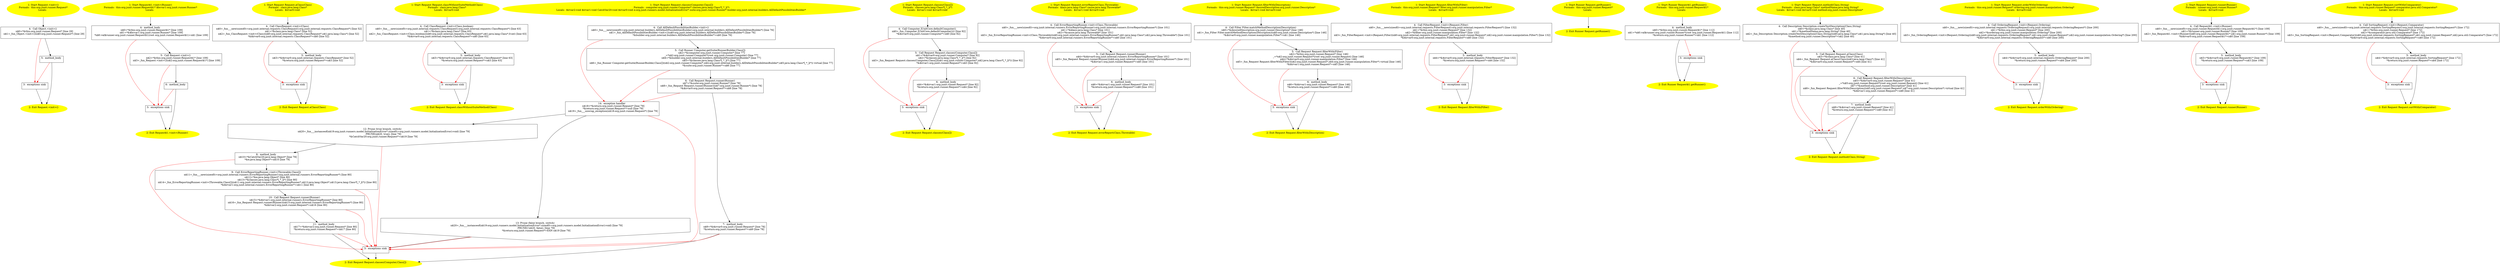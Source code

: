 /* @generated */
digraph cfg {
"org.junit.runner.Request.<init>().9591830b0f8047d96824722a472c6135_1" [label="1: Start Request.<init>()\nFormals:  this:org.junit.runner.Request*\nLocals:  \n  " color=yellow style=filled]
	

	 "org.junit.runner.Request.<init>().9591830b0f8047d96824722a472c6135_1" -> "org.junit.runner.Request.<init>().9591830b0f8047d96824722a472c6135_4" ;
"org.junit.runner.Request.<init>().9591830b0f8047d96824722a472c6135_2" [label="2: Exit Request.<init>() \n  " color=yellow style=filled]
	

"org.junit.runner.Request.<init>().9591830b0f8047d96824722a472c6135_3" [label="3:  exceptions sink \n  " shape="box"]
	

	 "org.junit.runner.Request.<init>().9591830b0f8047d96824722a472c6135_3" -> "org.junit.runner.Request.<init>().9591830b0f8047d96824722a472c6135_2" ;
"org.junit.runner.Request.<init>().9591830b0f8047d96824722a472c6135_4" [label="4:  Call Object.<init>() \n   n$0=*&this:org.junit.runner.Request* [line 29]\n  n$1=_fun_Object.<init>()(n$0:org.junit.runner.Request*) [line 29]\n " shape="box"]
	

	 "org.junit.runner.Request.<init>().9591830b0f8047d96824722a472c6135_4" -> "org.junit.runner.Request.<init>().9591830b0f8047d96824722a472c6135_5" ;
	 "org.junit.runner.Request.<init>().9591830b0f8047d96824722a472c6135_4" -> "org.junit.runner.Request.<init>().9591830b0f8047d96824722a472c6135_3" [color="red" ];
"org.junit.runner.Request.<init>().9591830b0f8047d96824722a472c6135_5" [label="5:  method_body \n  " shape="box"]
	

	 "org.junit.runner.Request.<init>().9591830b0f8047d96824722a472c6135_5" -> "org.junit.runner.Request.<init>().9591830b0f8047d96824722a472c6135_2" ;
	 "org.junit.runner.Request.<init>().9591830b0f8047d96824722a472c6135_5" -> "org.junit.runner.Request.<init>().9591830b0f8047d96824722a472c6135_3" [color="red" ];
"org.junit.runner.Request$1.<init>(org.junit.runner.Runner).1b882b474908147868f5cb04ed413461_1" [label="1: Start Request$1.<init>(Runner)\nFormals:  this:org.junit.runner.Request$1* $bcvar1:org.junit.runner.Runner*\nLocals:  \n  " color=yellow style=filled]
	

	 "org.junit.runner.Request$1.<init>(org.junit.runner.Runner).1b882b474908147868f5cb04ed413461_1" -> "org.junit.runner.Request$1.<init>(org.junit.runner.Runner).1b882b474908147868f5cb04ed413461_4" ;
"org.junit.runner.Request$1.<init>(org.junit.runner.Runner).1b882b474908147868f5cb04ed413461_2" [label="2: Exit Request$1.<init>(Runner) \n  " color=yellow style=filled]
	

"org.junit.runner.Request$1.<init>(org.junit.runner.Runner).1b882b474908147868f5cb04ed413461_3" [label="3:  exceptions sink \n  " shape="box"]
	

	 "org.junit.runner.Request$1.<init>(org.junit.runner.Runner).1b882b474908147868f5cb04ed413461_3" -> "org.junit.runner.Request$1.<init>(org.junit.runner.Runner).1b882b474908147868f5cb04ed413461_2" ;
"org.junit.runner.Request$1.<init>(org.junit.runner.Runner).1b882b474908147868f5cb04ed413461_4" [label="4:  method_body \n   n$0=*&this:org.junit.runner.Request$1* [line 109]\n  n$1=*&$bcvar1:org.junit.runner.Runner* [line 109]\n  *n$0.val$runner:org.junit.runner.Request$1(root org.junit.runner.Request$1)=n$1 [line 109]\n " shape="box"]
	

	 "org.junit.runner.Request$1.<init>(org.junit.runner.Runner).1b882b474908147868f5cb04ed413461_4" -> "org.junit.runner.Request$1.<init>(org.junit.runner.Runner).1b882b474908147868f5cb04ed413461_5" ;
	 "org.junit.runner.Request$1.<init>(org.junit.runner.Runner).1b882b474908147868f5cb04ed413461_4" -> "org.junit.runner.Request$1.<init>(org.junit.runner.Runner).1b882b474908147868f5cb04ed413461_3" [color="red" ];
"org.junit.runner.Request$1.<init>(org.junit.runner.Runner).1b882b474908147868f5cb04ed413461_5" [label="5:  Call Request.<init>() \n   n$2=*&this:org.junit.runner.Request$1* [line 109]\n  n$3=_fun_Request.<init>()(n$2:org.junit.runner.Request$1*) [line 109]\n " shape="box"]
	

	 "org.junit.runner.Request$1.<init>(org.junit.runner.Runner).1b882b474908147868f5cb04ed413461_5" -> "org.junit.runner.Request$1.<init>(org.junit.runner.Runner).1b882b474908147868f5cb04ed413461_6" ;
	 "org.junit.runner.Request$1.<init>(org.junit.runner.Runner).1b882b474908147868f5cb04ed413461_5" -> "org.junit.runner.Request$1.<init>(org.junit.runner.Runner).1b882b474908147868f5cb04ed413461_3" [color="red" ];
"org.junit.runner.Request$1.<init>(org.junit.runner.Runner).1b882b474908147868f5cb04ed413461_6" [label="6:  method_body \n  " shape="box"]
	

	 "org.junit.runner.Request$1.<init>(org.junit.runner.Runner).1b882b474908147868f5cb04ed413461_6" -> "org.junit.runner.Request$1.<init>(org.junit.runner.Runner).1b882b474908147868f5cb04ed413461_2" ;
	 "org.junit.runner.Request$1.<init>(org.junit.runner.Runner).1b882b474908147868f5cb04ed413461_6" -> "org.junit.runner.Request$1.<init>(org.junit.runner.Runner).1b882b474908147868f5cb04ed413461_3" [color="red" ];
"org.junit.runner.Request.aClass(java.lang.Class):org.junit.runner.Request.929df351f5f1de152e0250c26ba36f46_1" [label="1: Start Request Request.aClass(Class)\nFormals:  clazz:java.lang.Class*\nLocals:  $irvar0:void \n  " color=yellow style=filled]
	

	 "org.junit.runner.Request.aClass(java.lang.Class):org.junit.runner.Request.929df351f5f1de152e0250c26ba36f46_1" -> "org.junit.runner.Request.aClass(java.lang.Class):org.junit.runner.Request.929df351f5f1de152e0250c26ba36f46_4" ;
"org.junit.runner.Request.aClass(java.lang.Class):org.junit.runner.Request.929df351f5f1de152e0250c26ba36f46_2" [label="2: Exit Request Request.aClass(Class) \n  " color=yellow style=filled]
	

"org.junit.runner.Request.aClass(java.lang.Class):org.junit.runner.Request.929df351f5f1de152e0250c26ba36f46_3" [label="3:  exceptions sink \n  " shape="box"]
	

	 "org.junit.runner.Request.aClass(java.lang.Class):org.junit.runner.Request.929df351f5f1de152e0250c26ba36f46_3" -> "org.junit.runner.Request.aClass(java.lang.Class):org.junit.runner.Request.929df351f5f1de152e0250c26ba36f46_2" ;
"org.junit.runner.Request.aClass(java.lang.Class):org.junit.runner.Request.929df351f5f1de152e0250c26ba36f46_4" [label="4:  Call ClassRequest.<init>(Class) \n   n$0=_fun___new(sizeof(t=org.junit.internal.requests.ClassRequest):org.junit.internal.requests.ClassRequest*) [line 52]\n  n$1=*&clazz:java.lang.Class* [line 52]\n  n$2=_fun_ClassRequest.<init>(Class)(n$0:org.junit.internal.requests.ClassRequest*,n$1:java.lang.Class*) [line 52]\n  *&$irvar0:org.junit.internal.requests.ClassRequest*=n$0 [line 52]\n " shape="box"]
	

	 "org.junit.runner.Request.aClass(java.lang.Class):org.junit.runner.Request.929df351f5f1de152e0250c26ba36f46_4" -> "org.junit.runner.Request.aClass(java.lang.Class):org.junit.runner.Request.929df351f5f1de152e0250c26ba36f46_5" ;
	 "org.junit.runner.Request.aClass(java.lang.Class):org.junit.runner.Request.929df351f5f1de152e0250c26ba36f46_4" -> "org.junit.runner.Request.aClass(java.lang.Class):org.junit.runner.Request.929df351f5f1de152e0250c26ba36f46_3" [color="red" ];
"org.junit.runner.Request.aClass(java.lang.Class):org.junit.runner.Request.929df351f5f1de152e0250c26ba36f46_5" [label="5:  method_body \n   n$3=*&$irvar0:org.junit.internal.requests.ClassRequest* [line 52]\n  *&return:org.junit.runner.Request*=n$3 [line 52]\n " shape="box"]
	

	 "org.junit.runner.Request.aClass(java.lang.Class):org.junit.runner.Request.929df351f5f1de152e0250c26ba36f46_5" -> "org.junit.runner.Request.aClass(java.lang.Class):org.junit.runner.Request.929df351f5f1de152e0250c26ba36f46_2" ;
	 "org.junit.runner.Request.aClass(java.lang.Class):org.junit.runner.Request.929df351f5f1de152e0250c26ba36f46_5" -> "org.junit.runner.Request.aClass(java.lang.Class):org.junit.runner.Request.929df351f5f1de152e0250c26ba36f46_3" [color="red" ];
"org.junit.runner.Request.classWithoutSuiteMethod(java.lang.Class):org.junit.runner.Request.8d27d0c02e32132f90f3779d321d02a5_1" [label="1: Start Request Request.classWithoutSuiteMethod(Class)\nFormals:  clazz:java.lang.Class*\nLocals:  $irvar0:void \n  " color=yellow style=filled]
	

	 "org.junit.runner.Request.classWithoutSuiteMethod(java.lang.Class):org.junit.runner.Request.8d27d0c02e32132f90f3779d321d02a5_1" -> "org.junit.runner.Request.classWithoutSuiteMethod(java.lang.Class):org.junit.runner.Request.8d27d0c02e32132f90f3779d321d02a5_4" ;
"org.junit.runner.Request.classWithoutSuiteMethod(java.lang.Class):org.junit.runner.Request.8d27d0c02e32132f90f3779d321d02a5_2" [label="2: Exit Request Request.classWithoutSuiteMethod(Class) \n  " color=yellow style=filled]
	

"org.junit.runner.Request.classWithoutSuiteMethod(java.lang.Class):org.junit.runner.Request.8d27d0c02e32132f90f3779d321d02a5_3" [label="3:  exceptions sink \n  " shape="box"]
	

	 "org.junit.runner.Request.classWithoutSuiteMethod(java.lang.Class):org.junit.runner.Request.8d27d0c02e32132f90f3779d321d02a5_3" -> "org.junit.runner.Request.classWithoutSuiteMethod(java.lang.Class):org.junit.runner.Request.8d27d0c02e32132f90f3779d321d02a5_2" ;
"org.junit.runner.Request.classWithoutSuiteMethod(java.lang.Class):org.junit.runner.Request.8d27d0c02e32132f90f3779d321d02a5_4" [label="4:  Call ClassRequest.<init>(Class,boolean) \n   n$0=_fun___new(sizeof(t=org.junit.internal.requests.ClassRequest):org.junit.internal.requests.ClassRequest*) [line 63]\n  n$1=*&clazz:java.lang.Class* [line 63]\n  n$2=_fun_ClassRequest.<init>(Class,boolean)(n$0:org.junit.internal.requests.ClassRequest*,n$1:java.lang.Class*,0:int) [line 63]\n  *&$irvar0:org.junit.internal.requests.ClassRequest*=n$0 [line 63]\n " shape="box"]
	

	 "org.junit.runner.Request.classWithoutSuiteMethod(java.lang.Class):org.junit.runner.Request.8d27d0c02e32132f90f3779d321d02a5_4" -> "org.junit.runner.Request.classWithoutSuiteMethod(java.lang.Class):org.junit.runner.Request.8d27d0c02e32132f90f3779d321d02a5_5" ;
	 "org.junit.runner.Request.classWithoutSuiteMethod(java.lang.Class):org.junit.runner.Request.8d27d0c02e32132f90f3779d321d02a5_4" -> "org.junit.runner.Request.classWithoutSuiteMethod(java.lang.Class):org.junit.runner.Request.8d27d0c02e32132f90f3779d321d02a5_3" [color="red" ];
"org.junit.runner.Request.classWithoutSuiteMethod(java.lang.Class):org.junit.runner.Request.8d27d0c02e32132f90f3779d321d02a5_5" [label="5:  method_body \n   n$3=*&$irvar0:org.junit.internal.requests.ClassRequest* [line 63]\n  *&return:org.junit.runner.Request*=n$3 [line 63]\n " shape="box"]
	

	 "org.junit.runner.Request.classWithoutSuiteMethod(java.lang.Class):org.junit.runner.Request.8d27d0c02e32132f90f3779d321d02a5_5" -> "org.junit.runner.Request.classWithoutSuiteMethod(java.lang.Class):org.junit.runner.Request.8d27d0c02e32132f90f3779d321d02a5_2" ;
	 "org.junit.runner.Request.classWithoutSuiteMethod(java.lang.Class):org.junit.runner.Request.8d27d0c02e32132f90f3779d321d02a5_5" -> "org.junit.runner.Request.classWithoutSuiteMethod(java.lang.Class):org.junit.runner.Request.8d27d0c02e32132f90f3779d321d02a5_3" [color="red" ];
"org.junit.runner.Request.classes(org.junit.runner.Computer,java.lang.Class[]):org.junit.runner.Reque.fc924d3482f39cd5a591fe7e0aa3b8b9_1" [label="1: Start Request Request.classes(Computer,Class[])\nFormals:  computer:org.junit.runner.Computer* classes:java.lang.Class*[_*_](*)\nLocals:  $irvar2:void $irvar1:void CatchVar20:void $irvar0:void e:org.junit.runners.model.InitializationError* suite:org.junit.runner.Runner* builder:org.junit.internal.builders.AllDefaultPossibilitiesBuilder* \n  " color=yellow style=filled]
	

	 "org.junit.runner.Request.classes(org.junit.runner.Computer,java.lang.Class[]):org.junit.runner.Reque.fc924d3482f39cd5a591fe7e0aa3b8b9_1" -> "org.junit.runner.Request.classes(org.junit.runner.Computer,java.lang.Class[]):org.junit.runner.Reque.fc924d3482f39cd5a591fe7e0aa3b8b9_4" ;
"org.junit.runner.Request.classes(org.junit.runner.Computer,java.lang.Class[]):org.junit.runner.Reque.fc924d3482f39cd5a591fe7e0aa3b8b9_2" [label="2: Exit Request Request.classes(Computer,Class[]) \n  " color=yellow style=filled]
	

"org.junit.runner.Request.classes(org.junit.runner.Computer,java.lang.Class[]):org.junit.runner.Reque.fc924d3482f39cd5a591fe7e0aa3b8b9_3" [label="3:  exceptions sink \n  " shape="box"]
	

	 "org.junit.runner.Request.classes(org.junit.runner.Computer,java.lang.Class[]):org.junit.runner.Reque.fc924d3482f39cd5a591fe7e0aa3b8b9_3" -> "org.junit.runner.Request.classes(org.junit.runner.Computer,java.lang.Class[]):org.junit.runner.Reque.fc924d3482f39cd5a591fe7e0aa3b8b9_2" ;
"org.junit.runner.Request.classes(org.junit.runner.Computer,java.lang.Class[]):org.junit.runner.Reque.fc924d3482f39cd5a591fe7e0aa3b8b9_4" [label="4:  Call AllDefaultPossibilitiesBuilder.<init>() \n   n$0=_fun___new(sizeof(t=org.junit.internal.builders.AllDefaultPossibilitiesBuilder):org.junit.internal.builders.AllDefaultPossibilitiesBuilder*) [line 76]\n  n$1=_fun_AllDefaultPossibilitiesBuilder.<init>()(n$0:org.junit.internal.builders.AllDefaultPossibilitiesBuilder*) [line 76]\n  *&builder:org.junit.internal.builders.AllDefaultPossibilitiesBuilder*=n$0 [line 76]\n " shape="box"]
	

	 "org.junit.runner.Request.classes(org.junit.runner.Computer,java.lang.Class[]):org.junit.runner.Reque.fc924d3482f39cd5a591fe7e0aa3b8b9_4" -> "org.junit.runner.Request.classes(org.junit.runner.Computer,java.lang.Class[]):org.junit.runner.Reque.fc924d3482f39cd5a591fe7e0aa3b8b9_5" ;
	 "org.junit.runner.Request.classes(org.junit.runner.Computer,java.lang.Class[]):org.junit.runner.Reque.fc924d3482f39cd5a591fe7e0aa3b8b9_4" -> "org.junit.runner.Request.classes(org.junit.runner.Computer,java.lang.Class[]):org.junit.runner.Reque.fc924d3482f39cd5a591fe7e0aa3b8b9_14" [color="red" ];
"org.junit.runner.Request.classes(org.junit.runner.Computer,java.lang.Class[]):org.junit.runner.Reque.fc924d3482f39cd5a591fe7e0aa3b8b9_5" [label="5:  Call Runner Computer.getSuite(RunnerBuilder,Class[]) \n   n$2=*&computer:org.junit.runner.Computer* [line 77]\n  _=*n$2:org.junit.runner.Computer*(root org.junit.runner.Computer) [line 77]\n  n$4=*&builder:org.junit.internal.builders.AllDefaultPossibilitiesBuilder* [line 77]\n  n$5=*&classes:java.lang.Class*[_*_](*) [line 77]\n  n$6=_fun_Runner Computer.getSuite(RunnerBuilder,Class[])(n$2:org.junit.runner.Computer*,n$4:org.junit.internal.builders.AllDefaultPossibilitiesBuilder*,n$5:java.lang.Class*[_*_](*)) virtual [line 77]\n  *&suite:org.junit.runner.Runner*=n$6 [line 77]\n " shape="box"]
	

	 "org.junit.runner.Request.classes(org.junit.runner.Computer,java.lang.Class[]):org.junit.runner.Reque.fc924d3482f39cd5a591fe7e0aa3b8b9_5" -> "org.junit.runner.Request.classes(org.junit.runner.Computer,java.lang.Class[]):org.junit.runner.Reque.fc924d3482f39cd5a591fe7e0aa3b8b9_6" ;
	 "org.junit.runner.Request.classes(org.junit.runner.Computer,java.lang.Class[]):org.junit.runner.Reque.fc924d3482f39cd5a591fe7e0aa3b8b9_5" -> "org.junit.runner.Request.classes(org.junit.runner.Computer,java.lang.Class[]):org.junit.runner.Reque.fc924d3482f39cd5a591fe7e0aa3b8b9_14" [color="red" ];
"org.junit.runner.Request.classes(org.junit.runner.Computer,java.lang.Class[]):org.junit.runner.Reque.fc924d3482f39cd5a591fe7e0aa3b8b9_6" [label="6:  Call Request Request.runner(Runner) \n   n$7=*&suite:org.junit.runner.Runner* [line 78]\n  n$8=_fun_Request Request.runner(Runner)(n$7:org.junit.runner.Runner*) [line 78]\n  *&$irvar0:org.junit.runner.Request*=n$8 [line 78]\n " shape="box"]
	

	 "org.junit.runner.Request.classes(org.junit.runner.Computer,java.lang.Class[]):org.junit.runner.Reque.fc924d3482f39cd5a591fe7e0aa3b8b9_6" -> "org.junit.runner.Request.classes(org.junit.runner.Computer,java.lang.Class[]):org.junit.runner.Reque.fc924d3482f39cd5a591fe7e0aa3b8b9_7" ;
	 "org.junit.runner.Request.classes(org.junit.runner.Computer,java.lang.Class[]):org.junit.runner.Reque.fc924d3482f39cd5a591fe7e0aa3b8b9_6" -> "org.junit.runner.Request.classes(org.junit.runner.Computer,java.lang.Class[]):org.junit.runner.Reque.fc924d3482f39cd5a591fe7e0aa3b8b9_14" [color="red" ];
"org.junit.runner.Request.classes(org.junit.runner.Computer,java.lang.Class[]):org.junit.runner.Reque.fc924d3482f39cd5a591fe7e0aa3b8b9_7" [label="7:  method_body \n   n$9=*&$irvar0:org.junit.runner.Request* [line 78]\n  *&return:org.junit.runner.Request*=n$9 [line 78]\n " shape="box"]
	

	 "org.junit.runner.Request.classes(org.junit.runner.Computer,java.lang.Class[]):org.junit.runner.Reque.fc924d3482f39cd5a591fe7e0aa3b8b9_7" -> "org.junit.runner.Request.classes(org.junit.runner.Computer,java.lang.Class[]):org.junit.runner.Reque.fc924d3482f39cd5a591fe7e0aa3b8b9_2" ;
	 "org.junit.runner.Request.classes(org.junit.runner.Computer,java.lang.Class[]):org.junit.runner.Reque.fc924d3482f39cd5a591fe7e0aa3b8b9_7" -> "org.junit.runner.Request.classes(org.junit.runner.Computer,java.lang.Class[]):org.junit.runner.Reque.fc924d3482f39cd5a591fe7e0aa3b8b9_3" [color="red" ];
"org.junit.runner.Request.classes(org.junit.runner.Computer,java.lang.Class[]):org.junit.runner.Reque.fc924d3482f39cd5a591fe7e0aa3b8b9_8" [label="8:  method_body \n   n$10=*&CatchVar20:java.lang.Object* [line 79]\n  *&e:java.lang.Object*=n$10 [line 79]\n " shape="box"]
	

	 "org.junit.runner.Request.classes(org.junit.runner.Computer,java.lang.Class[]):org.junit.runner.Reque.fc924d3482f39cd5a591fe7e0aa3b8b9_8" -> "org.junit.runner.Request.classes(org.junit.runner.Computer,java.lang.Class[]):org.junit.runner.Reque.fc924d3482f39cd5a591fe7e0aa3b8b9_9" ;
	 "org.junit.runner.Request.classes(org.junit.runner.Computer,java.lang.Class[]):org.junit.runner.Reque.fc924d3482f39cd5a591fe7e0aa3b8b9_8" -> "org.junit.runner.Request.classes(org.junit.runner.Computer,java.lang.Class[]):org.junit.runner.Reque.fc924d3482f39cd5a591fe7e0aa3b8b9_3" [color="red" ];
"org.junit.runner.Request.classes(org.junit.runner.Computer,java.lang.Class[]):org.junit.runner.Reque.fc924d3482f39cd5a591fe7e0aa3b8b9_9" [label="9:  Call ErrorReportingRunner.<init>(Throwable,Class[]) \n   n$11=_fun___new(sizeof(t=org.junit.internal.runners.ErrorReportingRunner):org.junit.internal.runners.ErrorReportingRunner*) [line 80]\n  n$12=*&e:java.lang.Object* [line 80]\n  n$13=*&classes:java.lang.Class*[_*_](*) [line 80]\n  n$14=_fun_ErrorReportingRunner.<init>(Throwable,Class[])(n$11:org.junit.internal.runners.ErrorReportingRunner*,n$12:java.lang.Object*,n$13:java.lang.Class*[_*_](*)) [line 80]\n  *&$irvar1:org.junit.internal.runners.ErrorReportingRunner*=n$11 [line 80]\n " shape="box"]
	

	 "org.junit.runner.Request.classes(org.junit.runner.Computer,java.lang.Class[]):org.junit.runner.Reque.fc924d3482f39cd5a591fe7e0aa3b8b9_9" -> "org.junit.runner.Request.classes(org.junit.runner.Computer,java.lang.Class[]):org.junit.runner.Reque.fc924d3482f39cd5a591fe7e0aa3b8b9_10" ;
	 "org.junit.runner.Request.classes(org.junit.runner.Computer,java.lang.Class[]):org.junit.runner.Reque.fc924d3482f39cd5a591fe7e0aa3b8b9_9" -> "org.junit.runner.Request.classes(org.junit.runner.Computer,java.lang.Class[]):org.junit.runner.Reque.fc924d3482f39cd5a591fe7e0aa3b8b9_3" [color="red" ];
"org.junit.runner.Request.classes(org.junit.runner.Computer,java.lang.Class[]):org.junit.runner.Reque.fc924d3482f39cd5a591fe7e0aa3b8b9_10" [label="10:  Call Request Request.runner(Runner) \n   n$15=*&$irvar1:org.junit.internal.runners.ErrorReportingRunner* [line 80]\n  n$16=_fun_Request Request.runner(Runner)(n$15:org.junit.internal.runners.ErrorReportingRunner*) [line 80]\n  *&$irvar2:org.junit.runner.Request*=n$16 [line 80]\n " shape="box"]
	

	 "org.junit.runner.Request.classes(org.junit.runner.Computer,java.lang.Class[]):org.junit.runner.Reque.fc924d3482f39cd5a591fe7e0aa3b8b9_10" -> "org.junit.runner.Request.classes(org.junit.runner.Computer,java.lang.Class[]):org.junit.runner.Reque.fc924d3482f39cd5a591fe7e0aa3b8b9_11" ;
	 "org.junit.runner.Request.classes(org.junit.runner.Computer,java.lang.Class[]):org.junit.runner.Reque.fc924d3482f39cd5a591fe7e0aa3b8b9_10" -> "org.junit.runner.Request.classes(org.junit.runner.Computer,java.lang.Class[]):org.junit.runner.Reque.fc924d3482f39cd5a591fe7e0aa3b8b9_3" [color="red" ];
"org.junit.runner.Request.classes(org.junit.runner.Computer,java.lang.Class[]):org.junit.runner.Reque.fc924d3482f39cd5a591fe7e0aa3b8b9_11" [label="11:  method_body \n   n$17=*&$irvar2:org.junit.runner.Request* [line 80]\n  *&return:org.junit.runner.Request*=n$17 [line 80]\n " shape="box"]
	

	 "org.junit.runner.Request.classes(org.junit.runner.Computer,java.lang.Class[]):org.junit.runner.Reque.fc924d3482f39cd5a591fe7e0aa3b8b9_11" -> "org.junit.runner.Request.classes(org.junit.runner.Computer,java.lang.Class[]):org.junit.runner.Reque.fc924d3482f39cd5a591fe7e0aa3b8b9_2" ;
	 "org.junit.runner.Request.classes(org.junit.runner.Computer,java.lang.Class[]):org.junit.runner.Reque.fc924d3482f39cd5a591fe7e0aa3b8b9_11" -> "org.junit.runner.Request.classes(org.junit.runner.Computer,java.lang.Class[]):org.junit.runner.Reque.fc924d3482f39cd5a591fe7e0aa3b8b9_3" [color="red" ];
"org.junit.runner.Request.classes(org.junit.runner.Computer,java.lang.Class[]):org.junit.runner.Reque.fc924d3482f39cd5a591fe7e0aa3b8b9_12" [label="12: Prune (true branch, switch) \n   n$20=_fun___instanceof(n$19:org.junit.runners.model.InitializationError*,sizeof(t=org.junit.runners.model.InitializationError):void) [line 79]\n  PRUNE(n$20, true); [line 79]\n  *&CatchVar20:org.junit.runner.Request*=n$19 [line 79]\n " shape="invhouse"]
	

	 "org.junit.runner.Request.classes(org.junit.runner.Computer,java.lang.Class[]):org.junit.runner.Reque.fc924d3482f39cd5a591fe7e0aa3b8b9_12" -> "org.junit.runner.Request.classes(org.junit.runner.Computer,java.lang.Class[]):org.junit.runner.Reque.fc924d3482f39cd5a591fe7e0aa3b8b9_8" ;
	 "org.junit.runner.Request.classes(org.junit.runner.Computer,java.lang.Class[]):org.junit.runner.Reque.fc924d3482f39cd5a591fe7e0aa3b8b9_12" -> "org.junit.runner.Request.classes(org.junit.runner.Computer,java.lang.Class[]):org.junit.runner.Reque.fc924d3482f39cd5a591fe7e0aa3b8b9_3" [color="red" ];
"org.junit.runner.Request.classes(org.junit.runner.Computer,java.lang.Class[]):org.junit.runner.Reque.fc924d3482f39cd5a591fe7e0aa3b8b9_13" [label="13: Prune (false branch, switch) \n   n$20=_fun___instanceof(n$19:org.junit.runners.model.InitializationError*,sizeof(t=org.junit.runners.model.InitializationError):void) [line 79]\n  PRUNE(!n$20, false); [line 79]\n  *&return:org.junit.runner.Request*=EXN n$19 [line 79]\n " shape="invhouse"]
	

	 "org.junit.runner.Request.classes(org.junit.runner.Computer,java.lang.Class[]):org.junit.runner.Reque.fc924d3482f39cd5a591fe7e0aa3b8b9_13" -> "org.junit.runner.Request.classes(org.junit.runner.Computer,java.lang.Class[]):org.junit.runner.Reque.fc924d3482f39cd5a591fe7e0aa3b8b9_3" ;
	 "org.junit.runner.Request.classes(org.junit.runner.Computer,java.lang.Class[]):org.junit.runner.Reque.fc924d3482f39cd5a591fe7e0aa3b8b9_13" -> "org.junit.runner.Request.classes(org.junit.runner.Computer,java.lang.Class[]):org.junit.runner.Reque.fc924d3482f39cd5a591fe7e0aa3b8b9_3" [color="red" ];
"org.junit.runner.Request.classes(org.junit.runner.Computer,java.lang.Class[]):org.junit.runner.Reque.fc924d3482f39cd5a591fe7e0aa3b8b9_14" [label="14:  exception handler \n   n$18=*&return:org.junit.runner.Request* [line 79]\n  *&return:org.junit.runner.Request*=null [line 79]\n  n$19=_fun___unwrap_exception(n$18:org.junit.runner.Request*) [line 79]\n " shape="box"]
	

	 "org.junit.runner.Request.classes(org.junit.runner.Computer,java.lang.Class[]):org.junit.runner.Reque.fc924d3482f39cd5a591fe7e0aa3b8b9_14" -> "org.junit.runner.Request.classes(org.junit.runner.Computer,java.lang.Class[]):org.junit.runner.Reque.fc924d3482f39cd5a591fe7e0aa3b8b9_12" ;
	 "org.junit.runner.Request.classes(org.junit.runner.Computer,java.lang.Class[]):org.junit.runner.Reque.fc924d3482f39cd5a591fe7e0aa3b8b9_14" -> "org.junit.runner.Request.classes(org.junit.runner.Computer,java.lang.Class[]):org.junit.runner.Reque.fc924d3482f39cd5a591fe7e0aa3b8b9_13" ;
	 "org.junit.runner.Request.classes(org.junit.runner.Computer,java.lang.Class[]):org.junit.runner.Reque.fc924d3482f39cd5a591fe7e0aa3b8b9_14" -> "org.junit.runner.Request.classes(org.junit.runner.Computer,java.lang.Class[]):org.junit.runner.Reque.fc924d3482f39cd5a591fe7e0aa3b8b9_3" [color="red" ];
"org.junit.runner.Request.classes(java.lang.Class[]):org.junit.runner.Request.343b04caf06becddba8a68500737a9ea_1" [label="1: Start Request Request.classes(Class[])\nFormals:  classes:java.lang.Class*[_*_](*)\nLocals:  $irvar1:void $irvar0:void \n  " color=yellow style=filled]
	

	 "org.junit.runner.Request.classes(java.lang.Class[]):org.junit.runner.Request.343b04caf06becddba8a68500737a9ea_1" -> "org.junit.runner.Request.classes(java.lang.Class[]):org.junit.runner.Request.343b04caf06becddba8a68500737a9ea_4" ;
"org.junit.runner.Request.classes(java.lang.Class[]):org.junit.runner.Request.343b04caf06becddba8a68500737a9ea_2" [label="2: Exit Request Request.classes(Class[]) \n  " color=yellow style=filled]
	

"org.junit.runner.Request.classes(java.lang.Class[]):org.junit.runner.Request.343b04caf06becddba8a68500737a9ea_3" [label="3:  exceptions sink \n  " shape="box"]
	

	 "org.junit.runner.Request.classes(java.lang.Class[]):org.junit.runner.Request.343b04caf06becddba8a68500737a9ea_3" -> "org.junit.runner.Request.classes(java.lang.Class[]):org.junit.runner.Request.343b04caf06becddba8a68500737a9ea_2" ;
"org.junit.runner.Request.classes(java.lang.Class[]):org.junit.runner.Request.343b04caf06becddba8a68500737a9ea_4" [label="4:  Call Computer JUnitCore.defaultComputer() \n   n$0=_fun_Computer JUnitCore.defaultComputer()() [line 92]\n  *&$irvar0:org.junit.runner.Computer*=n$0 [line 92]\n " shape="box"]
	

	 "org.junit.runner.Request.classes(java.lang.Class[]):org.junit.runner.Request.343b04caf06becddba8a68500737a9ea_4" -> "org.junit.runner.Request.classes(java.lang.Class[]):org.junit.runner.Request.343b04caf06becddba8a68500737a9ea_5" ;
	 "org.junit.runner.Request.classes(java.lang.Class[]):org.junit.runner.Request.343b04caf06becddba8a68500737a9ea_4" -> "org.junit.runner.Request.classes(java.lang.Class[]):org.junit.runner.Request.343b04caf06becddba8a68500737a9ea_3" [color="red" ];
"org.junit.runner.Request.classes(java.lang.Class[]):org.junit.runner.Request.343b04caf06becddba8a68500737a9ea_5" [label="5:  Call Request Request.classes(Computer,Class[]) \n   n$1=*&$irvar0:org.junit.runner.Computer* [line 92]\n  n$2=*&classes:java.lang.Class*[_*_](*) [line 92]\n  n$3=_fun_Request Request.classes(Computer,Class[])(n$1:org.junit.runner.Computer*,n$2:java.lang.Class*[_*_](*)) [line 92]\n  *&$irvar1:org.junit.runner.Request*=n$3 [line 92]\n " shape="box"]
	

	 "org.junit.runner.Request.classes(java.lang.Class[]):org.junit.runner.Request.343b04caf06becddba8a68500737a9ea_5" -> "org.junit.runner.Request.classes(java.lang.Class[]):org.junit.runner.Request.343b04caf06becddba8a68500737a9ea_6" ;
	 "org.junit.runner.Request.classes(java.lang.Class[]):org.junit.runner.Request.343b04caf06becddba8a68500737a9ea_5" -> "org.junit.runner.Request.classes(java.lang.Class[]):org.junit.runner.Request.343b04caf06becddba8a68500737a9ea_3" [color="red" ];
"org.junit.runner.Request.classes(java.lang.Class[]):org.junit.runner.Request.343b04caf06becddba8a68500737a9ea_6" [label="6:  method_body \n   n$4=*&$irvar1:org.junit.runner.Request* [line 92]\n  *&return:org.junit.runner.Request*=n$4 [line 92]\n " shape="box"]
	

	 "org.junit.runner.Request.classes(java.lang.Class[]):org.junit.runner.Request.343b04caf06becddba8a68500737a9ea_6" -> "org.junit.runner.Request.classes(java.lang.Class[]):org.junit.runner.Request.343b04caf06becddba8a68500737a9ea_2" ;
	 "org.junit.runner.Request.classes(java.lang.Class[]):org.junit.runner.Request.343b04caf06becddba8a68500737a9ea_6" -> "org.junit.runner.Request.classes(java.lang.Class[]):org.junit.runner.Request.343b04caf06becddba8a68500737a9ea_3" [color="red" ];
"org.junit.runner.Request.errorReport(java.lang.Class,java.lang.Throwable):org.junit.runner.Request.ba56b79c060c73998fabd2b40cff1cb1_1" [label="1: Start Request Request.errorReport(Class,Throwable)\nFormals:  klass:java.lang.Class* cause:java.lang.Throwable*\nLocals:  $irvar1:void $irvar0:void \n  " color=yellow style=filled]
	

	 "org.junit.runner.Request.errorReport(java.lang.Class,java.lang.Throwable):org.junit.runner.Request.ba56b79c060c73998fabd2b40cff1cb1_1" -> "org.junit.runner.Request.errorReport(java.lang.Class,java.lang.Throwable):org.junit.runner.Request.ba56b79c060c73998fabd2b40cff1cb1_4" ;
"org.junit.runner.Request.errorReport(java.lang.Class,java.lang.Throwable):org.junit.runner.Request.ba56b79c060c73998fabd2b40cff1cb1_2" [label="2: Exit Request Request.errorReport(Class,Throwable) \n  " color=yellow style=filled]
	

"org.junit.runner.Request.errorReport(java.lang.Class,java.lang.Throwable):org.junit.runner.Request.ba56b79c060c73998fabd2b40cff1cb1_3" [label="3:  exceptions sink \n  " shape="box"]
	

	 "org.junit.runner.Request.errorReport(java.lang.Class,java.lang.Throwable):org.junit.runner.Request.ba56b79c060c73998fabd2b40cff1cb1_3" -> "org.junit.runner.Request.errorReport(java.lang.Class,java.lang.Throwable):org.junit.runner.Request.ba56b79c060c73998fabd2b40cff1cb1_2" ;
"org.junit.runner.Request.errorReport(java.lang.Class,java.lang.Throwable):org.junit.runner.Request.ba56b79c060c73998fabd2b40cff1cb1_4" [label="4:  Call ErrorReportingRunner.<init>(Class,Throwable) \n   n$0=_fun___new(sizeof(t=org.junit.internal.runners.ErrorReportingRunner):org.junit.internal.runners.ErrorReportingRunner*) [line 101]\n  n$1=*&klass:java.lang.Class* [line 101]\n  n$2=*&cause:java.lang.Throwable* [line 101]\n  n$3=_fun_ErrorReportingRunner.<init>(Class,Throwable)(n$0:org.junit.internal.runners.ErrorReportingRunner*,n$1:java.lang.Class*,n$2:java.lang.Throwable*) [line 101]\n  *&$irvar0:org.junit.internal.runners.ErrorReportingRunner*=n$0 [line 101]\n " shape="box"]
	

	 "org.junit.runner.Request.errorReport(java.lang.Class,java.lang.Throwable):org.junit.runner.Request.ba56b79c060c73998fabd2b40cff1cb1_4" -> "org.junit.runner.Request.errorReport(java.lang.Class,java.lang.Throwable):org.junit.runner.Request.ba56b79c060c73998fabd2b40cff1cb1_5" ;
	 "org.junit.runner.Request.errorReport(java.lang.Class,java.lang.Throwable):org.junit.runner.Request.ba56b79c060c73998fabd2b40cff1cb1_4" -> "org.junit.runner.Request.errorReport(java.lang.Class,java.lang.Throwable):org.junit.runner.Request.ba56b79c060c73998fabd2b40cff1cb1_3" [color="red" ];
"org.junit.runner.Request.errorReport(java.lang.Class,java.lang.Throwable):org.junit.runner.Request.ba56b79c060c73998fabd2b40cff1cb1_5" [label="5:  Call Request Request.runner(Runner) \n   n$4=*&$irvar0:org.junit.internal.runners.ErrorReportingRunner* [line 101]\n  n$5=_fun_Request Request.runner(Runner)(n$4:org.junit.internal.runners.ErrorReportingRunner*) [line 101]\n  *&$irvar1:org.junit.runner.Request*=n$5 [line 101]\n " shape="box"]
	

	 "org.junit.runner.Request.errorReport(java.lang.Class,java.lang.Throwable):org.junit.runner.Request.ba56b79c060c73998fabd2b40cff1cb1_5" -> "org.junit.runner.Request.errorReport(java.lang.Class,java.lang.Throwable):org.junit.runner.Request.ba56b79c060c73998fabd2b40cff1cb1_6" ;
	 "org.junit.runner.Request.errorReport(java.lang.Class,java.lang.Throwable):org.junit.runner.Request.ba56b79c060c73998fabd2b40cff1cb1_5" -> "org.junit.runner.Request.errorReport(java.lang.Class,java.lang.Throwable):org.junit.runner.Request.ba56b79c060c73998fabd2b40cff1cb1_3" [color="red" ];
"org.junit.runner.Request.errorReport(java.lang.Class,java.lang.Throwable):org.junit.runner.Request.ba56b79c060c73998fabd2b40cff1cb1_6" [label="6:  method_body \n   n$6=*&$irvar1:org.junit.runner.Request* [line 101]\n  *&return:org.junit.runner.Request*=n$6 [line 101]\n " shape="box"]
	

	 "org.junit.runner.Request.errorReport(java.lang.Class,java.lang.Throwable):org.junit.runner.Request.ba56b79c060c73998fabd2b40cff1cb1_6" -> "org.junit.runner.Request.errorReport(java.lang.Class,java.lang.Throwable):org.junit.runner.Request.ba56b79c060c73998fabd2b40cff1cb1_2" ;
	 "org.junit.runner.Request.errorReport(java.lang.Class,java.lang.Throwable):org.junit.runner.Request.ba56b79c060c73998fabd2b40cff1cb1_6" -> "org.junit.runner.Request.errorReport(java.lang.Class,java.lang.Throwable):org.junit.runner.Request.ba56b79c060c73998fabd2b40cff1cb1_3" [color="red" ];
"org.junit.runner.Request.filterWith(org.junit.runner.Description):org.junit.runner.Request.01eaa740d2020990023ff98232a37ca3_1" [label="1: Start Request Request.filterWith(Description)\nFormals:  this:org.junit.runner.Request* desiredDescription:org.junit.runner.Description*\nLocals:  $irvar1:void $irvar0:void \n  " color=yellow style=filled]
	

	 "org.junit.runner.Request.filterWith(org.junit.runner.Description):org.junit.runner.Request.01eaa740d2020990023ff98232a37ca3_1" -> "org.junit.runner.Request.filterWith(org.junit.runner.Description):org.junit.runner.Request.01eaa740d2020990023ff98232a37ca3_4" ;
"org.junit.runner.Request.filterWith(org.junit.runner.Description):org.junit.runner.Request.01eaa740d2020990023ff98232a37ca3_2" [label="2: Exit Request Request.filterWith(Description) \n  " color=yellow style=filled]
	

"org.junit.runner.Request.filterWith(org.junit.runner.Description):org.junit.runner.Request.01eaa740d2020990023ff98232a37ca3_3" [label="3:  exceptions sink \n  " shape="box"]
	

	 "org.junit.runner.Request.filterWith(org.junit.runner.Description):org.junit.runner.Request.01eaa740d2020990023ff98232a37ca3_3" -> "org.junit.runner.Request.filterWith(org.junit.runner.Description):org.junit.runner.Request.01eaa740d2020990023ff98232a37ca3_2" ;
"org.junit.runner.Request.filterWith(org.junit.runner.Description):org.junit.runner.Request.01eaa740d2020990023ff98232a37ca3_4" [label="4:  Call Filter Filter.matchMethodDescription(Description) \n   n$0=*&desiredDescription:org.junit.runner.Description* [line 146]\n  n$1=_fun_Filter Filter.matchMethodDescription(Description)(n$0:org.junit.runner.Description*) [line 146]\n  *&$irvar0:org.junit.runner.manipulation.Filter*=n$1 [line 146]\n " shape="box"]
	

	 "org.junit.runner.Request.filterWith(org.junit.runner.Description):org.junit.runner.Request.01eaa740d2020990023ff98232a37ca3_4" -> "org.junit.runner.Request.filterWith(org.junit.runner.Description):org.junit.runner.Request.01eaa740d2020990023ff98232a37ca3_5" ;
	 "org.junit.runner.Request.filterWith(org.junit.runner.Description):org.junit.runner.Request.01eaa740d2020990023ff98232a37ca3_4" -> "org.junit.runner.Request.filterWith(org.junit.runner.Description):org.junit.runner.Request.01eaa740d2020990023ff98232a37ca3_3" [color="red" ];
"org.junit.runner.Request.filterWith(org.junit.runner.Description):org.junit.runner.Request.01eaa740d2020990023ff98232a37ca3_5" [label="5:  Call Request Request.filterWith(Filter) \n   n$2=*&this:org.junit.runner.Request* [line 146]\n  _=*n$2:org.junit.runner.Request*(root org.junit.runner.Request) [line 146]\n  n$4=*&$irvar0:org.junit.runner.manipulation.Filter* [line 146]\n  n$5=_fun_Request Request.filterWith(Filter)(n$2:org.junit.runner.Request*,n$4:org.junit.runner.manipulation.Filter*) virtual [line 146]\n  *&$irvar1:org.junit.runner.Request*=n$5 [line 146]\n " shape="box"]
	

	 "org.junit.runner.Request.filterWith(org.junit.runner.Description):org.junit.runner.Request.01eaa740d2020990023ff98232a37ca3_5" -> "org.junit.runner.Request.filterWith(org.junit.runner.Description):org.junit.runner.Request.01eaa740d2020990023ff98232a37ca3_6" ;
	 "org.junit.runner.Request.filterWith(org.junit.runner.Description):org.junit.runner.Request.01eaa740d2020990023ff98232a37ca3_5" -> "org.junit.runner.Request.filterWith(org.junit.runner.Description):org.junit.runner.Request.01eaa740d2020990023ff98232a37ca3_3" [color="red" ];
"org.junit.runner.Request.filterWith(org.junit.runner.Description):org.junit.runner.Request.01eaa740d2020990023ff98232a37ca3_6" [label="6:  method_body \n   n$6=*&$irvar1:org.junit.runner.Request* [line 146]\n  *&return:org.junit.runner.Request*=n$6 [line 146]\n " shape="box"]
	

	 "org.junit.runner.Request.filterWith(org.junit.runner.Description):org.junit.runner.Request.01eaa740d2020990023ff98232a37ca3_6" -> "org.junit.runner.Request.filterWith(org.junit.runner.Description):org.junit.runner.Request.01eaa740d2020990023ff98232a37ca3_2" ;
	 "org.junit.runner.Request.filterWith(org.junit.runner.Description):org.junit.runner.Request.01eaa740d2020990023ff98232a37ca3_6" -> "org.junit.runner.Request.filterWith(org.junit.runner.Description):org.junit.runner.Request.01eaa740d2020990023ff98232a37ca3_3" [color="red" ];
"org.junit.runner.Request.filterWith(org.junit.runner.manipulation.Filter):org.junit.runner.Request.4e44fb9bdc1ace2c03a62d498e46dc40_1" [label="1: Start Request Request.filterWith(Filter)\nFormals:  this:org.junit.runner.Request* filter:org.junit.runner.manipulation.Filter*\nLocals:  $irvar0:void \n  " color=yellow style=filled]
	

	 "org.junit.runner.Request.filterWith(org.junit.runner.manipulation.Filter):org.junit.runner.Request.4e44fb9bdc1ace2c03a62d498e46dc40_1" -> "org.junit.runner.Request.filterWith(org.junit.runner.manipulation.Filter):org.junit.runner.Request.4e44fb9bdc1ace2c03a62d498e46dc40_4" ;
"org.junit.runner.Request.filterWith(org.junit.runner.manipulation.Filter):org.junit.runner.Request.4e44fb9bdc1ace2c03a62d498e46dc40_2" [label="2: Exit Request Request.filterWith(Filter) \n  " color=yellow style=filled]
	

"org.junit.runner.Request.filterWith(org.junit.runner.manipulation.Filter):org.junit.runner.Request.4e44fb9bdc1ace2c03a62d498e46dc40_3" [label="3:  exceptions sink \n  " shape="box"]
	

	 "org.junit.runner.Request.filterWith(org.junit.runner.manipulation.Filter):org.junit.runner.Request.4e44fb9bdc1ace2c03a62d498e46dc40_3" -> "org.junit.runner.Request.filterWith(org.junit.runner.manipulation.Filter):org.junit.runner.Request.4e44fb9bdc1ace2c03a62d498e46dc40_2" ;
"org.junit.runner.Request.filterWith(org.junit.runner.manipulation.Filter):org.junit.runner.Request.4e44fb9bdc1ace2c03a62d498e46dc40_4" [label="4:  Call FilterRequest.<init>(Request,Filter) \n   n$0=_fun___new(sizeof(t=org.junit.internal.requests.FilterRequest):org.junit.internal.requests.FilterRequest*) [line 132]\n  n$1=*&this:org.junit.runner.Request* [line 132]\n  n$2=*&filter:org.junit.runner.manipulation.Filter* [line 132]\n  n$3=_fun_FilterRequest.<init>(Request,Filter)(n$0:org.junit.internal.requests.FilterRequest*,n$1:org.junit.runner.Request*,n$2:org.junit.runner.manipulation.Filter*) [line 132]\n  *&$irvar0:org.junit.internal.requests.FilterRequest*=n$0 [line 132]\n " shape="box"]
	

	 "org.junit.runner.Request.filterWith(org.junit.runner.manipulation.Filter):org.junit.runner.Request.4e44fb9bdc1ace2c03a62d498e46dc40_4" -> "org.junit.runner.Request.filterWith(org.junit.runner.manipulation.Filter):org.junit.runner.Request.4e44fb9bdc1ace2c03a62d498e46dc40_5" ;
	 "org.junit.runner.Request.filterWith(org.junit.runner.manipulation.Filter):org.junit.runner.Request.4e44fb9bdc1ace2c03a62d498e46dc40_4" -> "org.junit.runner.Request.filterWith(org.junit.runner.manipulation.Filter):org.junit.runner.Request.4e44fb9bdc1ace2c03a62d498e46dc40_3" [color="red" ];
"org.junit.runner.Request.filterWith(org.junit.runner.manipulation.Filter):org.junit.runner.Request.4e44fb9bdc1ace2c03a62d498e46dc40_5" [label="5:  method_body \n   n$4=*&$irvar0:org.junit.internal.requests.FilterRequest* [line 132]\n  *&return:org.junit.runner.Request*=n$4 [line 132]\n " shape="box"]
	

	 "org.junit.runner.Request.filterWith(org.junit.runner.manipulation.Filter):org.junit.runner.Request.4e44fb9bdc1ace2c03a62d498e46dc40_5" -> "org.junit.runner.Request.filterWith(org.junit.runner.manipulation.Filter):org.junit.runner.Request.4e44fb9bdc1ace2c03a62d498e46dc40_2" ;
	 "org.junit.runner.Request.filterWith(org.junit.runner.manipulation.Filter):org.junit.runner.Request.4e44fb9bdc1ace2c03a62d498e46dc40_5" -> "org.junit.runner.Request.filterWith(org.junit.runner.manipulation.Filter):org.junit.runner.Request.4e44fb9bdc1ace2c03a62d498e46dc40_3" [color="red" ];
"org.junit.runner.Request.getRunner():org.junit.runner.Runner.0d0977c24a3d6b7f61d0d168ae1b60fc_1" [label="1: Start Runner Request.getRunner()\nFormals:  this:org.junit.runner.Request*\nLocals:  \n  " color=yellow style=filled]
	

	 "org.junit.runner.Request.getRunner():org.junit.runner.Runner.0d0977c24a3d6b7f61d0d168ae1b60fc_1" -> "org.junit.runner.Request.getRunner():org.junit.runner.Runner.0d0977c24a3d6b7f61d0d168ae1b60fc_2" ;
"org.junit.runner.Request.getRunner():org.junit.runner.Runner.0d0977c24a3d6b7f61d0d168ae1b60fc_2" [label="2: Exit Runner Request.getRunner() \n  " color=yellow style=filled]
	

"org.junit.runner.Request$1.getRunner():org.junit.runner.Runner.a85c00a23904feea06f1396b6ed6c514_1" [label="1: Start Runner Request$1.getRunner()\nFormals:  this:org.junit.runner.Request$1*\nLocals:  \n  " color=yellow style=filled]
	

	 "org.junit.runner.Request$1.getRunner():org.junit.runner.Runner.a85c00a23904feea06f1396b6ed6c514_1" -> "org.junit.runner.Request$1.getRunner():org.junit.runner.Runner.a85c00a23904feea06f1396b6ed6c514_4" ;
"org.junit.runner.Request$1.getRunner():org.junit.runner.Runner.a85c00a23904feea06f1396b6ed6c514_2" [label="2: Exit Runner Request$1.getRunner() \n  " color=yellow style=filled]
	

"org.junit.runner.Request$1.getRunner():org.junit.runner.Runner.a85c00a23904feea06f1396b6ed6c514_3" [label="3:  exceptions sink \n  " shape="box"]
	

	 "org.junit.runner.Request$1.getRunner():org.junit.runner.Runner.a85c00a23904feea06f1396b6ed6c514_3" -> "org.junit.runner.Request$1.getRunner():org.junit.runner.Runner.a85c00a23904feea06f1396b6ed6c514_2" ;
"org.junit.runner.Request$1.getRunner():org.junit.runner.Runner.a85c00a23904feea06f1396b6ed6c514_4" [label="4:  method_body \n   n$0=*&this:org.junit.runner.Request$1* [line 112]\n  n$1=*n$0.val$runner:org.junit.runner.Runner*(root org.junit.runner.Request$1) [line 112]\n  *&return:org.junit.runner.Runner*=n$1 [line 112]\n " shape="box"]
	

	 "org.junit.runner.Request$1.getRunner():org.junit.runner.Runner.a85c00a23904feea06f1396b6ed6c514_4" -> "org.junit.runner.Request$1.getRunner():org.junit.runner.Runner.a85c00a23904feea06f1396b6ed6c514_2" ;
	 "org.junit.runner.Request$1.getRunner():org.junit.runner.Runner.a85c00a23904feea06f1396b6ed6c514_4" -> "org.junit.runner.Request$1.getRunner():org.junit.runner.Runner.a85c00a23904feea06f1396b6ed6c514_3" [color="red" ];
"org.junit.runner.Request.method(java.lang.Class,java.lang.String):org.junit.runner.Request.dfdb0d50d85d545e32b05f286e531e5a_1" [label="1: Start Request Request.method(Class,String)\nFormals:  clazz:java.lang.Class* methodName:java.lang.String*\nLocals:  $irvar1:void $irvar0:void method:org.junit.runner.Description* \n  " color=yellow style=filled]
	

	 "org.junit.runner.Request.method(java.lang.Class,java.lang.String):org.junit.runner.Request.dfdb0d50d85d545e32b05f286e531e5a_1" -> "org.junit.runner.Request.method(java.lang.Class,java.lang.String):org.junit.runner.Request.dfdb0d50d85d545e32b05f286e531e5a_4" ;
"org.junit.runner.Request.method(java.lang.Class,java.lang.String):org.junit.runner.Request.dfdb0d50d85d545e32b05f286e531e5a_2" [label="2: Exit Request Request.method(Class,String) \n  " color=yellow style=filled]
	

"org.junit.runner.Request.method(java.lang.Class,java.lang.String):org.junit.runner.Request.dfdb0d50d85d545e32b05f286e531e5a_3" [label="3:  exceptions sink \n  " shape="box"]
	

	 "org.junit.runner.Request.method(java.lang.Class,java.lang.String):org.junit.runner.Request.dfdb0d50d85d545e32b05f286e531e5a_3" -> "org.junit.runner.Request.method(java.lang.Class,java.lang.String):org.junit.runner.Request.dfdb0d50d85d545e32b05f286e531e5a_2" ;
"org.junit.runner.Request.method(java.lang.Class,java.lang.String):org.junit.runner.Request.dfdb0d50d85d545e32b05f286e531e5a_4" [label="4:  Call Description Description.createTestDescription(Class,String) \n   n$0=*&clazz:java.lang.Class* [line 40]\n  n$1=*&methodName:java.lang.String* [line 40]\n  n$2=_fun_Description Description.createTestDescription(Class,String)(n$0:java.lang.Class*,n$1:java.lang.String*) [line 40]\n  *&method:org.junit.runner.Description*=n$2 [line 40]\n " shape="box"]
	

	 "org.junit.runner.Request.method(java.lang.Class,java.lang.String):org.junit.runner.Request.dfdb0d50d85d545e32b05f286e531e5a_4" -> "org.junit.runner.Request.method(java.lang.Class,java.lang.String):org.junit.runner.Request.dfdb0d50d85d545e32b05f286e531e5a_5" ;
	 "org.junit.runner.Request.method(java.lang.Class,java.lang.String):org.junit.runner.Request.dfdb0d50d85d545e32b05f286e531e5a_4" -> "org.junit.runner.Request.method(java.lang.Class,java.lang.String):org.junit.runner.Request.dfdb0d50d85d545e32b05f286e531e5a_3" [color="red" ];
"org.junit.runner.Request.method(java.lang.Class,java.lang.String):org.junit.runner.Request.dfdb0d50d85d545e32b05f286e531e5a_5" [label="5:  Call Request Request.aClass(Class) \n   n$3=*&clazz:java.lang.Class* [line 41]\n  n$4=_fun_Request Request.aClass(Class)(n$3:java.lang.Class*) [line 41]\n  *&$irvar0:org.junit.runner.Request*=n$4 [line 41]\n " shape="box"]
	

	 "org.junit.runner.Request.method(java.lang.Class,java.lang.String):org.junit.runner.Request.dfdb0d50d85d545e32b05f286e531e5a_5" -> "org.junit.runner.Request.method(java.lang.Class,java.lang.String):org.junit.runner.Request.dfdb0d50d85d545e32b05f286e531e5a_6" ;
	 "org.junit.runner.Request.method(java.lang.Class,java.lang.String):org.junit.runner.Request.dfdb0d50d85d545e32b05f286e531e5a_5" -> "org.junit.runner.Request.method(java.lang.Class,java.lang.String):org.junit.runner.Request.dfdb0d50d85d545e32b05f286e531e5a_3" [color="red" ];
"org.junit.runner.Request.method(java.lang.Class,java.lang.String):org.junit.runner.Request.dfdb0d50d85d545e32b05f286e531e5a_6" [label="6:  Call Request Request.filterWith(Description) \n   n$5=*&$irvar0:org.junit.runner.Request* [line 41]\n  _=*n$5:org.junit.runner.Request*(root org.junit.runner.Request) [line 41]\n  n$7=*&method:org.junit.runner.Description* [line 41]\n  n$8=_fun_Request Request.filterWith(Description)(n$5:org.junit.runner.Request*,n$7:org.junit.runner.Description*) virtual [line 41]\n  *&$irvar1:org.junit.runner.Request*=n$8 [line 41]\n " shape="box"]
	

	 "org.junit.runner.Request.method(java.lang.Class,java.lang.String):org.junit.runner.Request.dfdb0d50d85d545e32b05f286e531e5a_6" -> "org.junit.runner.Request.method(java.lang.Class,java.lang.String):org.junit.runner.Request.dfdb0d50d85d545e32b05f286e531e5a_7" ;
	 "org.junit.runner.Request.method(java.lang.Class,java.lang.String):org.junit.runner.Request.dfdb0d50d85d545e32b05f286e531e5a_6" -> "org.junit.runner.Request.method(java.lang.Class,java.lang.String):org.junit.runner.Request.dfdb0d50d85d545e32b05f286e531e5a_3" [color="red" ];
"org.junit.runner.Request.method(java.lang.Class,java.lang.String):org.junit.runner.Request.dfdb0d50d85d545e32b05f286e531e5a_7" [label="7:  method_body \n   n$9=*&$irvar1:org.junit.runner.Request* [line 41]\n  *&return:org.junit.runner.Request*=n$9 [line 41]\n " shape="box"]
	

	 "org.junit.runner.Request.method(java.lang.Class,java.lang.String):org.junit.runner.Request.dfdb0d50d85d545e32b05f286e531e5a_7" -> "org.junit.runner.Request.method(java.lang.Class,java.lang.String):org.junit.runner.Request.dfdb0d50d85d545e32b05f286e531e5a_2" ;
	 "org.junit.runner.Request.method(java.lang.Class,java.lang.String):org.junit.runner.Request.dfdb0d50d85d545e32b05f286e531e5a_7" -> "org.junit.runner.Request.method(java.lang.Class,java.lang.String):org.junit.runner.Request.dfdb0d50d85d545e32b05f286e531e5a_3" [color="red" ];
"org.junit.runner.Request.orderWith(org.junit.runner.manipulation.Ordering):org.junit.runner.Request.917d91c20b6060194c30cce0e08ca970_1" [label="1: Start Request Request.orderWith(Ordering)\nFormals:  this:org.junit.runner.Request* ordering:org.junit.runner.manipulation.Ordering*\nLocals:  $irvar0:void \n  " color=yellow style=filled]
	

	 "org.junit.runner.Request.orderWith(org.junit.runner.manipulation.Ordering):org.junit.runner.Request.917d91c20b6060194c30cce0e08ca970_1" -> "org.junit.runner.Request.orderWith(org.junit.runner.manipulation.Ordering):org.junit.runner.Request.917d91c20b6060194c30cce0e08ca970_4" ;
"org.junit.runner.Request.orderWith(org.junit.runner.manipulation.Ordering):org.junit.runner.Request.917d91c20b6060194c30cce0e08ca970_2" [label="2: Exit Request Request.orderWith(Ordering) \n  " color=yellow style=filled]
	

"org.junit.runner.Request.orderWith(org.junit.runner.manipulation.Ordering):org.junit.runner.Request.917d91c20b6060194c30cce0e08ca970_3" [label="3:  exceptions sink \n  " shape="box"]
	

	 "org.junit.runner.Request.orderWith(org.junit.runner.manipulation.Ordering):org.junit.runner.Request.917d91c20b6060194c30cce0e08ca970_3" -> "org.junit.runner.Request.orderWith(org.junit.runner.manipulation.Ordering):org.junit.runner.Request.917d91c20b6060194c30cce0e08ca970_2" ;
"org.junit.runner.Request.orderWith(org.junit.runner.manipulation.Ordering):org.junit.runner.Request.917d91c20b6060194c30cce0e08ca970_4" [label="4:  Call OrderingRequest.<init>(Request,Ordering) \n   n$0=_fun___new(sizeof(t=org.junit.internal.requests.OrderingRequest):org.junit.internal.requests.OrderingRequest*) [line 200]\n  n$1=*&this:org.junit.runner.Request* [line 200]\n  n$2=*&ordering:org.junit.runner.manipulation.Ordering* [line 200]\n  n$3=_fun_OrderingRequest.<init>(Request,Ordering)(n$0:org.junit.internal.requests.OrderingRequest*,n$1:org.junit.runner.Request*,n$2:org.junit.runner.manipulation.Ordering*) [line 200]\n  *&$irvar0:org.junit.internal.requests.OrderingRequest*=n$0 [line 200]\n " shape="box"]
	

	 "org.junit.runner.Request.orderWith(org.junit.runner.manipulation.Ordering):org.junit.runner.Request.917d91c20b6060194c30cce0e08ca970_4" -> "org.junit.runner.Request.orderWith(org.junit.runner.manipulation.Ordering):org.junit.runner.Request.917d91c20b6060194c30cce0e08ca970_5" ;
	 "org.junit.runner.Request.orderWith(org.junit.runner.manipulation.Ordering):org.junit.runner.Request.917d91c20b6060194c30cce0e08ca970_4" -> "org.junit.runner.Request.orderWith(org.junit.runner.manipulation.Ordering):org.junit.runner.Request.917d91c20b6060194c30cce0e08ca970_3" [color="red" ];
"org.junit.runner.Request.orderWith(org.junit.runner.manipulation.Ordering):org.junit.runner.Request.917d91c20b6060194c30cce0e08ca970_5" [label="5:  method_body \n   n$4=*&$irvar0:org.junit.internal.requests.OrderingRequest* [line 200]\n  *&return:org.junit.runner.Request*=n$4 [line 200]\n " shape="box"]
	

	 "org.junit.runner.Request.orderWith(org.junit.runner.manipulation.Ordering):org.junit.runner.Request.917d91c20b6060194c30cce0e08ca970_5" -> "org.junit.runner.Request.orderWith(org.junit.runner.manipulation.Ordering):org.junit.runner.Request.917d91c20b6060194c30cce0e08ca970_2" ;
	 "org.junit.runner.Request.orderWith(org.junit.runner.manipulation.Ordering):org.junit.runner.Request.917d91c20b6060194c30cce0e08ca970_5" -> "org.junit.runner.Request.orderWith(org.junit.runner.manipulation.Ordering):org.junit.runner.Request.917d91c20b6060194c30cce0e08ca970_3" [color="red" ];
"org.junit.runner.Request.runner(org.junit.runner.Runner):org.junit.runner.Request.28bde5c6ff49c5f836c68a501896d3f1_1" [label="1: Start Request Request.runner(Runner)\nFormals:  runner:org.junit.runner.Runner*\nLocals:  $irvar0:void \n  " color=yellow style=filled]
	

	 "org.junit.runner.Request.runner(org.junit.runner.Runner):org.junit.runner.Request.28bde5c6ff49c5f836c68a501896d3f1_1" -> "org.junit.runner.Request.runner(org.junit.runner.Runner):org.junit.runner.Request.28bde5c6ff49c5f836c68a501896d3f1_4" ;
"org.junit.runner.Request.runner(org.junit.runner.Runner):org.junit.runner.Request.28bde5c6ff49c5f836c68a501896d3f1_2" [label="2: Exit Request Request.runner(Runner) \n  " color=yellow style=filled]
	

"org.junit.runner.Request.runner(org.junit.runner.Runner):org.junit.runner.Request.28bde5c6ff49c5f836c68a501896d3f1_3" [label="3:  exceptions sink \n  " shape="box"]
	

	 "org.junit.runner.Request.runner(org.junit.runner.Runner):org.junit.runner.Request.28bde5c6ff49c5f836c68a501896d3f1_3" -> "org.junit.runner.Request.runner(org.junit.runner.Runner):org.junit.runner.Request.28bde5c6ff49c5f836c68a501896d3f1_2" ;
"org.junit.runner.Request.runner(org.junit.runner.Runner):org.junit.runner.Request.28bde5c6ff49c5f836c68a501896d3f1_4" [label="4:  Call Request$1.<init>(Runner) \n   n$0=_fun___new(sizeof(t=org.junit.runner.Request$1):org.junit.runner.Request$1*) [line 109]\n  n$1=*&runner:org.junit.runner.Runner* [line 109]\n  n$2=_fun_Request$1.<init>(Runner)(n$0:org.junit.runner.Request$1*,n$1:org.junit.runner.Runner*) [line 109]\n  *&$irvar0:org.junit.runner.Request$1*=n$0 [line 109]\n " shape="box"]
	

	 "org.junit.runner.Request.runner(org.junit.runner.Runner):org.junit.runner.Request.28bde5c6ff49c5f836c68a501896d3f1_4" -> "org.junit.runner.Request.runner(org.junit.runner.Runner):org.junit.runner.Request.28bde5c6ff49c5f836c68a501896d3f1_5" ;
	 "org.junit.runner.Request.runner(org.junit.runner.Runner):org.junit.runner.Request.28bde5c6ff49c5f836c68a501896d3f1_4" -> "org.junit.runner.Request.runner(org.junit.runner.Runner):org.junit.runner.Request.28bde5c6ff49c5f836c68a501896d3f1_3" [color="red" ];
"org.junit.runner.Request.runner(org.junit.runner.Runner):org.junit.runner.Request.28bde5c6ff49c5f836c68a501896d3f1_5" [label="5:  method_body \n   n$3=*&$irvar0:org.junit.runner.Request$1* [line 109]\n  *&return:org.junit.runner.Request*=n$3 [line 109]\n " shape="box"]
	

	 "org.junit.runner.Request.runner(org.junit.runner.Runner):org.junit.runner.Request.28bde5c6ff49c5f836c68a501896d3f1_5" -> "org.junit.runner.Request.runner(org.junit.runner.Runner):org.junit.runner.Request.28bde5c6ff49c5f836c68a501896d3f1_2" ;
	 "org.junit.runner.Request.runner(org.junit.runner.Runner):org.junit.runner.Request.28bde5c6ff49c5f836c68a501896d3f1_5" -> "org.junit.runner.Request.runner(org.junit.runner.Runner):org.junit.runner.Request.28bde5c6ff49c5f836c68a501896d3f1_3" [color="red" ];
"org.junit.runner.Request.sortWith(java.util.Comparator):org.junit.runner.Request.3f267393d5e72fc989f9108a17539405_1" [label="1: Start Request Request.sortWith(Comparator)\nFormals:  this:org.junit.runner.Request* comparator:java.util.Comparator*\nLocals:  $irvar0:void \n  " color=yellow style=filled]
	

	 "org.junit.runner.Request.sortWith(java.util.Comparator):org.junit.runner.Request.3f267393d5e72fc989f9108a17539405_1" -> "org.junit.runner.Request.sortWith(java.util.Comparator):org.junit.runner.Request.3f267393d5e72fc989f9108a17539405_4" ;
"org.junit.runner.Request.sortWith(java.util.Comparator):org.junit.runner.Request.3f267393d5e72fc989f9108a17539405_2" [label="2: Exit Request Request.sortWith(Comparator) \n  " color=yellow style=filled]
	

"org.junit.runner.Request.sortWith(java.util.Comparator):org.junit.runner.Request.3f267393d5e72fc989f9108a17539405_3" [label="3:  exceptions sink \n  " shape="box"]
	

	 "org.junit.runner.Request.sortWith(java.util.Comparator):org.junit.runner.Request.3f267393d5e72fc989f9108a17539405_3" -> "org.junit.runner.Request.sortWith(java.util.Comparator):org.junit.runner.Request.3f267393d5e72fc989f9108a17539405_2" ;
"org.junit.runner.Request.sortWith(java.util.Comparator):org.junit.runner.Request.3f267393d5e72fc989f9108a17539405_4" [label="4:  Call SortingRequest.<init>(Request,Comparator) \n   n$0=_fun___new(sizeof(t=org.junit.internal.requests.SortingRequest):org.junit.internal.requests.SortingRequest*) [line 172]\n  n$1=*&this:org.junit.runner.Request* [line 172]\n  n$2=*&comparator:java.util.Comparator* [line 172]\n  n$3=_fun_SortingRequest.<init>(Request,Comparator)(n$0:org.junit.internal.requests.SortingRequest*,n$1:org.junit.runner.Request*,n$2:java.util.Comparator*) [line 172]\n  *&$irvar0:org.junit.internal.requests.SortingRequest*=n$0 [line 172]\n " shape="box"]
	

	 "org.junit.runner.Request.sortWith(java.util.Comparator):org.junit.runner.Request.3f267393d5e72fc989f9108a17539405_4" -> "org.junit.runner.Request.sortWith(java.util.Comparator):org.junit.runner.Request.3f267393d5e72fc989f9108a17539405_5" ;
	 "org.junit.runner.Request.sortWith(java.util.Comparator):org.junit.runner.Request.3f267393d5e72fc989f9108a17539405_4" -> "org.junit.runner.Request.sortWith(java.util.Comparator):org.junit.runner.Request.3f267393d5e72fc989f9108a17539405_3" [color="red" ];
"org.junit.runner.Request.sortWith(java.util.Comparator):org.junit.runner.Request.3f267393d5e72fc989f9108a17539405_5" [label="5:  method_body \n   n$4=*&$irvar0:org.junit.internal.requests.SortingRequest* [line 172]\n  *&return:org.junit.runner.Request*=n$4 [line 172]\n " shape="box"]
	

	 "org.junit.runner.Request.sortWith(java.util.Comparator):org.junit.runner.Request.3f267393d5e72fc989f9108a17539405_5" -> "org.junit.runner.Request.sortWith(java.util.Comparator):org.junit.runner.Request.3f267393d5e72fc989f9108a17539405_2" ;
	 "org.junit.runner.Request.sortWith(java.util.Comparator):org.junit.runner.Request.3f267393d5e72fc989f9108a17539405_5" -> "org.junit.runner.Request.sortWith(java.util.Comparator):org.junit.runner.Request.3f267393d5e72fc989f9108a17539405_3" [color="red" ];
}
